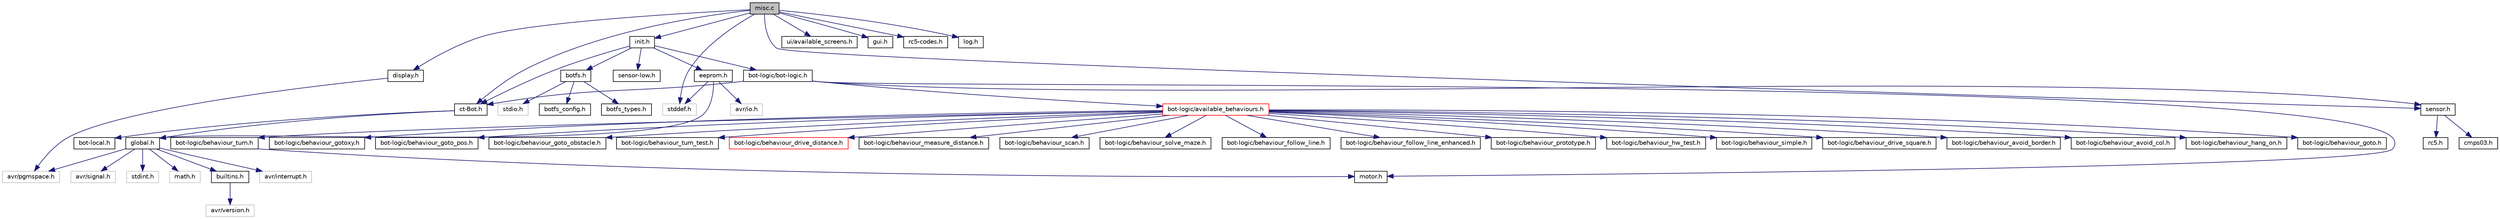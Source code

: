 digraph G
{
  edge [fontname="Helvetica",fontsize="10",labelfontname="Helvetica",labelfontsize="10"];
  node [fontname="Helvetica",fontsize="10",shape=record];
  Node1 [label="misc.c",height=0.2,width=0.4,color="black", fillcolor="grey75", style="filled" fontcolor="black"];
  Node1 -> Node2 [color="midnightblue",fontsize="10",style="solid",fontname="Helvetica"];
  Node2 [label="ct-Bot.h",height=0.2,width=0.4,color="black", fillcolor="white", style="filled",URL="$ct-Bot_8h.html",tooltip="globale Schalter fuer die einzelnen Bot-Funktionalitaeten"];
  Node2 -> Node3 [color="midnightblue",fontsize="10",style="solid",fontname="Helvetica"];
  Node3 [label="global.h",height=0.2,width=0.4,color="black", fillcolor="white", style="filled",URL="$global_8h.html",tooltip="Allgemeine Definitionen und Datentypen."];
  Node3 -> Node4 [color="midnightblue",fontsize="10",style="solid",fontname="Helvetica"];
  Node4 [label="stdint.h",height=0.2,width=0.4,color="grey75", fillcolor="white", style="filled"];
  Node3 -> Node5 [color="midnightblue",fontsize="10",style="solid",fontname="Helvetica"];
  Node5 [label="math.h",height=0.2,width=0.4,color="grey75", fillcolor="white", style="filled"];
  Node3 -> Node6 [color="midnightblue",fontsize="10",style="solid",fontname="Helvetica"];
  Node6 [label="builtins.h",height=0.2,width=0.4,color="black", fillcolor="white", style="filled",URL="$builtins_8h.html",tooltip="Compiler-Builtins mit Fallback fuer aeltere avr-libc Versionen."];
  Node6 -> Node7 [color="midnightblue",fontsize="10",style="solid",fontname="Helvetica"];
  Node7 [label="avr/version.h",height=0.2,width=0.4,color="grey75", fillcolor="white", style="filled"];
  Node3 -> Node8 [color="midnightblue",fontsize="10",style="solid",fontname="Helvetica"];
  Node8 [label="avr/interrupt.h",height=0.2,width=0.4,color="grey75", fillcolor="white", style="filled"];
  Node3 -> Node9 [color="midnightblue",fontsize="10",style="solid",fontname="Helvetica"];
  Node9 [label="avr/signal.h",height=0.2,width=0.4,color="grey75", fillcolor="white", style="filled"];
  Node3 -> Node10 [color="midnightblue",fontsize="10",style="solid",fontname="Helvetica"];
  Node10 [label="avr/pgmspace.h",height=0.2,width=0.4,color="grey75", fillcolor="white", style="filled"];
  Node2 -> Node11 [color="midnightblue",fontsize="10",style="solid",fontname="Helvetica"];
  Node11 [label="bot-local.h",height=0.2,width=0.4,color="black", fillcolor="white", style="filled",URL="$bot-local_8h.html",tooltip="Konstanten, die den Bot an reale Umgebungen anpassen."];
  Node1 -> Node12 [color="midnightblue",fontsize="10",style="solid",fontname="Helvetica"];
  Node12 [label="ui/available_screens.h",height=0.2,width=0.4,color="black", fillcolor="white", style="filled",URL="$available__screens_8h.html",tooltip="Die Schalter fuer sichtbare Screens finden sich hier."];
  Node1 -> Node13 [color="midnightblue",fontsize="10",style="solid",fontname="Helvetica"];
  Node13 [label="stddef.h",height=0.2,width=0.4,color="grey75", fillcolor="white", style="filled"];
  Node1 -> Node14 [color="midnightblue",fontsize="10",style="solid",fontname="Helvetica"];
  Node14 [label="display.h",height=0.2,width=0.4,color="black", fillcolor="white", style="filled",URL="$display_8h.html",tooltip="Routinen zur Displaysteuerung."];
  Node14 -> Node10 [color="midnightblue",fontsize="10",style="solid",fontname="Helvetica"];
  Node1 -> Node15 [color="midnightblue",fontsize="10",style="solid",fontname="Helvetica"];
  Node15 [label="gui.h",height=0.2,width=0.4,color="black", fillcolor="white", style="filled",URL="$gui_8h.html",tooltip="Display-GUI des Bots."];
  Node1 -> Node16 [color="midnightblue",fontsize="10",style="solid",fontname="Helvetica"];
  Node16 [label="rc5-codes.h",height=0.2,width=0.4,color="black", fillcolor="white", style="filled",URL="$rc5-codes_8h.html",tooltip="RC5-Fernbedienungscodes."];
  Node1 -> Node17 [color="midnightblue",fontsize="10",style="solid",fontname="Helvetica"];
  Node17 [label="sensor.h",height=0.2,width=0.4,color="black", fillcolor="white", style="filled",URL="$sensor_8h.html",tooltip="Architekturunabhaengiger Teil der Sensorsteuerung."];
  Node17 -> Node18 [color="midnightblue",fontsize="10",style="solid",fontname="Helvetica"];
  Node18 [label="rc5.h",height=0.2,width=0.4,color="black", fillcolor="white", style="filled",URL="$rc5_8h.html",tooltip="RC5-Fernbedienung / Basic-Tasten-Handler."];
  Node17 -> Node19 [color="midnightblue",fontsize="10",style="solid",fontname="Helvetica"];
  Node19 [label="cmps03.h",height=0.2,width=0.4,color="black", fillcolor="white", style="filled",URL="$cmps03_8h.html",tooltip="CMPS03-Treiber."];
  Node1 -> Node20 [color="midnightblue",fontsize="10",style="solid",fontname="Helvetica"];
  Node20 [label="log.h",height=0.2,width=0.4,color="black", fillcolor="white", style="filled",URL="$log_8h.html",tooltip="Routinen zum Loggen von Informationen."];
  Node1 -> Node21 [color="midnightblue",fontsize="10",style="solid",fontname="Helvetica"];
  Node21 [label="init.h",height=0.2,width=0.4,color="black", fillcolor="white", style="filled",URL="$init_8h.html",tooltip="Initialisierungsroutinen."];
  Node21 -> Node2 [color="midnightblue",fontsize="10",style="solid",fontname="Helvetica"];
  Node21 -> Node22 [color="midnightblue",fontsize="10",style="solid",fontname="Helvetica"];
  Node22 [label="eeprom.h",height=0.2,width=0.4,color="black", fillcolor="white", style="filled",URL="$eeprom_8h.html",tooltip="EEPROM-Zugriff."];
  Node22 -> Node13 [color="midnightblue",fontsize="10",style="solid",fontname="Helvetica"];
  Node22 -> Node3 [color="midnightblue",fontsize="10",style="solid",fontname="Helvetica"];
  Node22 -> Node23 [color="midnightblue",fontsize="10",style="solid",fontname="Helvetica"];
  Node23 [label="avr/io.h",height=0.2,width=0.4,color="grey75", fillcolor="white", style="filled"];
  Node21 -> Node24 [color="midnightblue",fontsize="10",style="solid",fontname="Helvetica"];
  Node24 [label="bot-logic/bot-logic.h",height=0.2,width=0.4,color="black", fillcolor="white", style="filled",URL="$bot-logic_8h.html",tooltip="High-Level-Routinen fuer die Steuerung des c&#39;t-Bots."];
  Node24 -> Node2 [color="midnightblue",fontsize="10",style="solid",fontname="Helvetica"];
  Node24 -> Node25 [color="midnightblue",fontsize="10",style="solid",fontname="Helvetica"];
  Node25 [label="motor.h",height=0.2,width=0.4,color="black", fillcolor="white", style="filled",URL="$motor_8h.html",tooltip="High-Level Routinen fuer die Motorsteuerung des c&#39;t-Bots."];
  Node24 -> Node17 [color="midnightblue",fontsize="10",style="solid",fontname="Helvetica"];
  Node24 -> Node26 [color="midnightblue",fontsize="10",style="solid",fontname="Helvetica"];
  Node26 [label="bot-logic/available_behaviours.h",height=0.2,width=0.4,color="red", fillcolor="white", style="filled",URL="$available__behaviours_8h.html",tooltip="globale Schalter fuer die einzelnen Verhalten"];
  Node26 -> Node27 [color="midnightblue",fontsize="10",style="solid",fontname="Helvetica"];
  Node27 [label="bot-logic/behaviour_prototype.h",height=0.2,width=0.4,color="black", fillcolor="white", style="filled",URL="$behaviour__prototype_8h.html",tooltip="Rohling fuer eigene Verhalten."];
  Node26 -> Node28 [color="midnightblue",fontsize="10",style="solid",fontname="Helvetica"];
  Node28 [label="bot-logic/behaviour_hw_test.h",height=0.2,width=0.4,color="black", fillcolor="white", style="filled",URL="$behaviour__hw__test_8h.html",tooltip="Testcode fuer die Bot-Hardware (ehemals TEST_AVAILABLE_ANALOG, _DIGITAL, _MOTOR)"];
  Node26 -> Node29 [color="midnightblue",fontsize="10",style="solid",fontname="Helvetica"];
  Node29 [label="bot-logic/behaviour_simple.h",height=0.2,width=0.4,color="black", fillcolor="white", style="filled",URL="$behaviour__simple_8h.html",tooltip="ganz einfache Beispielverhalten Diese Datei sollte der Einstiegspunkt fuer eigene Experimente sein..."];
  Node26 -> Node30 [color="midnightblue",fontsize="10",style="solid",fontname="Helvetica"];
  Node30 [label="bot-logic/behaviour_drive_square.h",height=0.2,width=0.4,color="black", fillcolor="white", style="filled",URL="$behaviour__drive__square_8h.html",tooltip="Bot faehrt im Quadrat."];
  Node26 -> Node31 [color="midnightblue",fontsize="10",style="solid",fontname="Helvetica"];
  Node31 [label="bot-logic/behaviour_avoid_border.h",height=0.2,width=0.4,color="black", fillcolor="white", style="filled",URL="$behaviour__avoid__border_8h.html",tooltip="Vermeide Abgruende."];
  Node26 -> Node32 [color="midnightblue",fontsize="10",style="solid",fontname="Helvetica"];
  Node32 [label="bot-logic/behaviour_avoid_col.h",height=0.2,width=0.4,color="black", fillcolor="white", style="filled",URL="$behaviour__avoid__col_8h.html",tooltip="Vermeide Kollisionen."];
  Node26 -> Node33 [color="midnightblue",fontsize="10",style="solid",fontname="Helvetica"];
  Node33 [label="bot-logic/behaviour_hang_on.h",height=0.2,width=0.4,color="black", fillcolor="white", style="filled",URL="$behaviour__hang__on_8h.html",tooltip="Haengenbleiben Notfallverhalten."];
  Node26 -> Node34 [color="midnightblue",fontsize="10",style="solid",fontname="Helvetica"];
  Node34 [label="bot-logic/behaviour_goto.h",height=0.2,width=0.4,color="black", fillcolor="white", style="filled",URL="$behaviour__goto_8h.html",tooltip="Bot faehrt einen Punkt an."];
  Node26 -> Node35 [color="midnightblue",fontsize="10",style="solid",fontname="Helvetica"];
  Node35 [label="bot-logic/behaviour_gotoxy.h",height=0.2,width=0.4,color="black", fillcolor="white", style="filled",URL="$behaviour__gotoxy_8h.html",tooltip="Bot faehrt eine Position an."];
  Node26 -> Node36 [color="midnightblue",fontsize="10",style="solid",fontname="Helvetica"];
  Node36 [label="bot-logic/behaviour_goto_pos.h",height=0.2,width=0.4,color="black", fillcolor="white", style="filled",URL="$behaviour__goto__pos_8h.html",tooltip="Anfahren einer Position."];
  Node26 -> Node37 [color="midnightblue",fontsize="10",style="solid",fontname="Helvetica"];
  Node37 [label="bot-logic/behaviour_goto_obstacle.h",height=0.2,width=0.4,color="black", fillcolor="white", style="filled",URL="$behaviour__goto__obstacle_8h.html",tooltip="Anfahren eines Hindernisses."];
  Node26 -> Node38 [color="midnightblue",fontsize="10",style="solid",fontname="Helvetica"];
  Node38 [label="bot-logic/behaviour_turn.h",height=0.2,width=0.4,color="black", fillcolor="white", style="filled",URL="$behaviour__turn_8h.html",tooltip="Drehe den Bot."];
  Node38 -> Node25 [color="midnightblue",fontsize="10",style="solid",fontname="Helvetica"];
  Node26 -> Node39 [color="midnightblue",fontsize="10",style="solid",fontname="Helvetica"];
  Node39 [label="bot-logic/behaviour_turn_test.h",height=0.2,width=0.4,color="black", fillcolor="white", style="filled",URL="$behaviour__turn__test_8h.html",tooltip="Fuehrt mehrere Drehungen mit bot_turn() aus und misst die Fehler."];
  Node26 -> Node40 [color="midnightblue",fontsize="10",style="solid",fontname="Helvetica"];
  Node40 [label="bot-logic/behaviour_drive_distance.h",height=0.2,width=0.4,color="red", fillcolor="white", style="filled",URL="$behaviour__drive__distance_8h.html",tooltip="Bot faehrt ein Stueck."];
  Node26 -> Node41 [color="midnightblue",fontsize="10",style="solid",fontname="Helvetica"];
  Node41 [label="bot-logic/behaviour_measure_distance.h",height=0.2,width=0.4,color="black", fillcolor="white", style="filled",URL="$behaviour__measure__distance_8h.html",tooltip="Ermittelt die aktuelle Entfernung eines Hindernisses mit den Distanzsensoren."];
  Node26 -> Node42 [color="midnightblue",fontsize="10",style="solid",fontname="Helvetica"];
  Node42 [label="bot-logic/behaviour_scan.h",height=0.2,width=0.4,color="black", fillcolor="white", style="filled",URL="$behaviour__scan_8h.html",tooltip="Scannt die Umgebung und traegt sie in die Karte ein."];
  Node26 -> Node43 [color="midnightblue",fontsize="10",style="solid",fontname="Helvetica"];
  Node43 [label="bot-logic/behaviour_solve_maze.h",height=0.2,width=0.4,color="black", fillcolor="white", style="filled",URL="$behaviour__solve__maze_8h.html",tooltip="Wandfolger durchs Labyrinth."];
  Node26 -> Node44 [color="midnightblue",fontsize="10",style="solid",fontname="Helvetica"];
  Node44 [label="bot-logic/behaviour_follow_line.h",height=0.2,width=0.4,color="black", fillcolor="white", style="filled",URL="$behaviour__follow__line_8h.html",tooltip="Linienverfolger."];
  Node26 -> Node45 [color="midnightblue",fontsize="10",style="solid",fontname="Helvetica"];
  Node45 [label="bot-logic/behaviour_follow_line_enhanced.h",height=0.2,width=0.4,color="black", fillcolor="white", style="filled",URL="$behaviour__follow__line__enhanced_8h.html",tooltip="erweiterter Linienverfolger, der auch mit Unterbrechungen und Hindernissen klarkommt"];
  Node21 -> Node46 [color="midnightblue",fontsize="10",style="solid",fontname="Helvetica"];
  Node46 [label="sensor-low.h",height=0.2,width=0.4,color="black", fillcolor="white", style="filled",URL="$sensor-low_8h.html",tooltip="Low-Level Routinen fuer die Sensor-Steuerung des c&#39;t-Bots."];
  Node21 -> Node47 [color="midnightblue",fontsize="10",style="solid",fontname="Helvetica"];
  Node47 [label="botfs.h",height=0.2,width=0.4,color="black", fillcolor="white", style="filled",URL="$botfs_8h.html",tooltip="Dateisystem BotFS."];
  Node47 -> Node48 [color="midnightblue",fontsize="10",style="solid",fontname="Helvetica"];
  Node48 [label="botfs_config.h",height=0.2,width=0.4,color="black", fillcolor="white", style="filled",URL="$botfs__config_8h.html",tooltip="Konfig-Optionen fuer Dateisystem BotFS."];
  Node47 -> Node49 [color="midnightblue",fontsize="10",style="solid",fontname="Helvetica"];
  Node49 [label="botfs_types.h",height=0.2,width=0.4,color="black", fillcolor="white", style="filled",URL="$botfs__types_8h.html",tooltip="Datentypen fuer Dateisystem BotFS."];
  Node47 -> Node50 [color="midnightblue",fontsize="10",style="solid",fontname="Helvetica"];
  Node50 [label="stdio.h",height=0.2,width=0.4,color="grey75", fillcolor="white", style="filled"];
}
